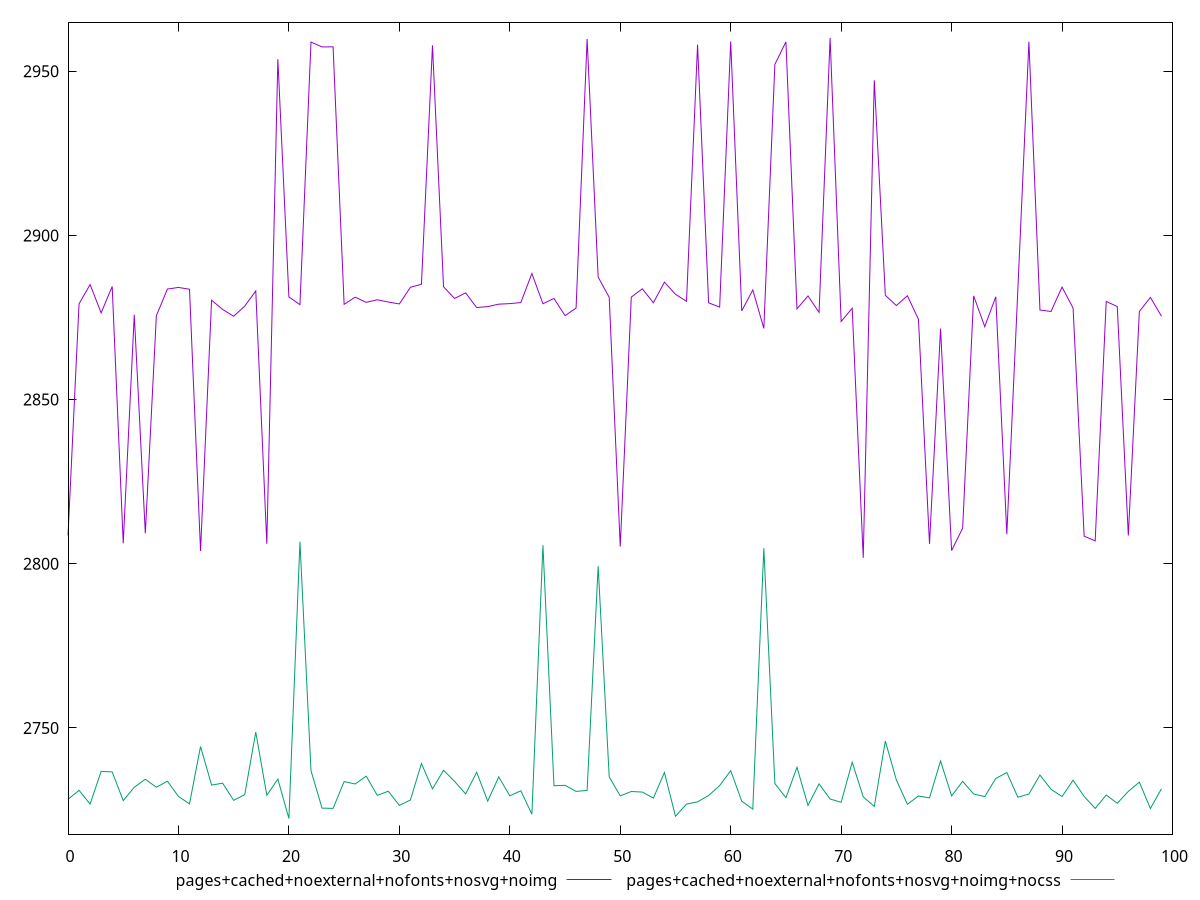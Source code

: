 reset
set terminal svg size 640, 500 enhanced background rgb 'white'
set output "reprap/largest-contentful-paint/comparison/line/11_vs_12.svg"

$pagesCachedNoexternalNofontsNosvgNoimg <<EOF
0 2808.6190000000006
1 2879.1762
2 2885.0386499999995
3 2876.4148999999998
4 2884.453599999999
5 2806.247799999999
6 2875.8465000000006
7 2809.2830500000005
8 2875.53575
9 2883.6553
10 2884.1623499999996
11 2883.606750000001
12 2803.9116000000004
13 2880.2756500000005
14 2877.4591999999993
15 2875.375249999999
16 2878.4726999999993
17 2883.099
18 2806.0869999999995
19 2953.6754999999985
20 2881.2737499999994
21 2878.9130500000006
22 2958.8807500000003
23 2957.40525
24 2957.423499999999
25 2879.00605
26 2881.1959000000006
27 2879.6163000000006
28 2880.4046000000008
29 2879.7176000000004
30 2879.13145
31 2884.19715
32 2885.1222
33 2957.88675
34 2884.3517999999995
35 2880.8057500000004
36 2882.511250000001
37 2878.02755
38 2878.325950000001
39 2879.0669000000003
40 2879.230450000001
41 2879.5545000000006
42 2888.4036
43 2879.195599999999
44 2880.8015
45 2875.57315
46 2877.8742500000008
47 2959.8337500000002
48 2887.3053000000004
49 2881.1540999999993
50 2805.2632000000003
51 2881.2230000000004
52 2883.7466999999997
53 2879.4905499999995
54 2885.7752499999992
55 2882.07365
56 2879.9377500000005
57 2958.0880000000006
58 2879.4780500000006
59 2878.173
60 2959.063750000001
61 2877.0103
62 2883.391849999999
63 2871.6878500000003
64 2952.0985
65 2958.9455000000007
66 2877.6322
67 2881.5726000000004
68 2876.560699999999
69 2960.146499999999
70 2873.792200000001
71 2877.8184499999993
72 2801.8191000000006
73 2947.21975
74 2881.78625
75 2878.64215
76 2881.6216999999997
77 2874.44275
78 2806.0744999999997
79 2871.630650000001
80 2804.024299999999
81 2810.8432499999994
82 2881.5900499999993
83 2872.2193000000007
84 2881.3294
85 2809.0043499999997
86 2883.6350999999995
87 2958.9640000000004
88 2877.2878499999993
89 2876.8422500000006
90 2884.2677
91 2877.8762
92 2808.4293
93 2806.978200000001
94 2879.8942500000003
95 2878.3373000000006
96 2808.62645
97 2876.814300000001
98 2881.126650000001
99 2875.3962500000007
EOF

$pagesCachedNoexternalNofontsNosvgNoimgNocss <<EOF
0 2728.2853999999998
1 2731.0207
2 2726.8257000000003
3 2736.7922000000003
4 2736.6132000000007
5 2727.8635999999997
6 2731.9569000000006
7 2734.3863000000006
8 2731.9644
9 2733.7873
10 2729.1748
11 2726.895299999999
12 2744.3554000000013
13 2732.623199999999
14 2733.1912999999995
15 2727.9617000000007
16 2729.6901
17 2748.7553999999996
18 2729.5047999999997
19 2734.4414000000006
20 2722.4326
21 2806.754100000001
22 2737.0038000000004
23 2725.5951
24 2725.520299999999
25 2733.6813000000006
26 2732.9448000000007
27 2735.3369000000007
28 2729.490300000001
29 2730.7489000000005
30 2726.424
31 2728.0742
32 2739.1649
33 2731.462599999999
34 2737.1360000000004
35 2733.7479000000008
36 2729.9279000000006
37 2736.5200000000004
38 2727.718300000001
39 2735.1116
40 2729.3268000000007
41 2730.8872999999994
42 2723.745
43 2805.639650000001
44 2732.416100000001
45 2732.552300000001
46 2730.686800000001
47 2730.9844999999996
48 2799.285600000001
49 2735.1087
50 2729.3308000000006
51 2730.6557000000007
52 2730.490799999999
53 2728.6574000000005
54 2736.4470999999994
55 2723.117799999999
56 2726.839500000001
57 2727.5025000000005
58 2729.4333
59 2732.4607000000005
60 2737.0012999999994
61 2727.7258
62 2725.2951000000003
63 2804.7367499999996
64 2733.0778999999993
65 2728.7655999999997
66 2738.0352000000003
67 2726.4163
68 2732.9692999999997
69 2728.3775000000005
70 2727.3708999999994
71 2739.5755
72 2729.0260000000007
73 2726.1149000000005
74 2746.0184999999997
75 2734.1590000000006
76 2726.7675000000013
77 2729.299
78 2728.7109
79 2739.9615999999987
80 2729.3199999999997
81 2733.7544
82 2729.8959999999993
83 2729.1223000000005
84 2734.6281
85 2736.4468000000006
86 2728.9182999999994
87 2729.8875
88 2735.674400000001
89 2731.3448999999996
90 2729.1265000000003
91 2734.0946999999996
92 2729.1623999999997
93 2725.5049
94 2729.5964999999997
95 2727.0703999999996
96 2730.6856000000007
97 2733.4999000000007
98 2725.4739
99 2731.5094
EOF

set key outside below
set yrange [2717.678322:2964.900777999999]

plot \
  $pagesCachedNoexternalNofontsNosvgNoimg title "pages+cached+noexternal+nofonts+nosvg+noimg" with line, \
  $pagesCachedNoexternalNofontsNosvgNoimgNocss title "pages+cached+noexternal+nofonts+nosvg+noimg+nocss" with line, \


reset